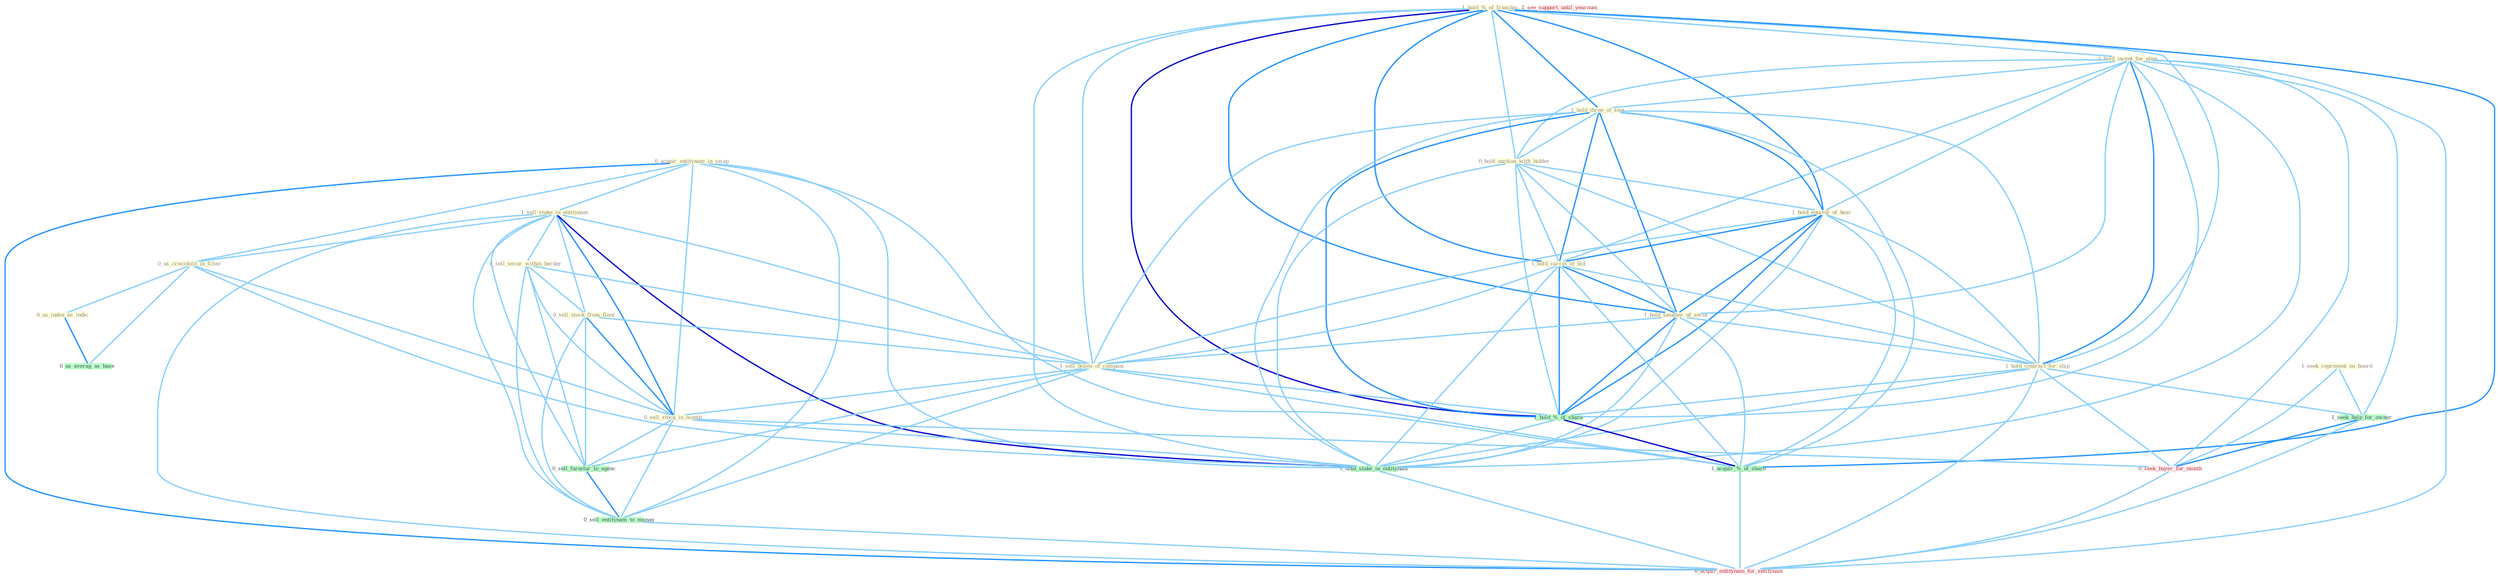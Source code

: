 Graph G{ 
    node
    [shape=polygon,style=filled,width=.5,height=.06,color="#BDFCC9",fixedsize=true,fontsize=4,
    fontcolor="#2f4f4f"];
    {node
    [color="#ffffe0", fontcolor="#8b7d6b"] "0_acquir_entitynam_in_swap " "1_hold_%_of_franchis " "1_hold_incent_for_abus " "1_hold_three_of_seat " "0_hold_auction_with_bidder " "1_hold_equival_of_hear " "1_hold_carrot_of_bid " "1_sell_stake_in_entitynam " "1_seek_represent_on_board " "0_us_crocidolit_in_filter " "1_hold_smatter_of_secur " "0_us_index_as_indic " "1_hold_contract_for_ship " "0_sell_secur_within_border " "0_sell_stock_from_floor " "1_sell_dozen_of_compani " "0_sell_stock_in_month "}
{node [color="#fff0f5", fontcolor="#b22222"] "0_seek_buyer_for_month " "1_see_support_until_yearnum " "0_acquir_entitynam_for_entitynam "}
edge [color="#B0E2FF"];

	"0_acquir_entitynam_in_swap " -- "1_sell_stake_in_entitynam " [w="1", color="#87cefa" ];
	"0_acquir_entitynam_in_swap " -- "0_us_crocidolit_in_filter " [w="1", color="#87cefa" ];
	"0_acquir_entitynam_in_swap " -- "0_sell_stock_in_month " [w="1", color="#87cefa" ];
	"0_acquir_entitynam_in_swap " -- "1_hold_stake_in_entitynam " [w="1", color="#87cefa" ];
	"0_acquir_entitynam_in_swap " -- "1_acquir_%_of_share " [w="1", color="#87cefa" ];
	"0_acquir_entitynam_in_swap " -- "0_sell_entitynam_to_manag " [w="1", color="#87cefa" ];
	"0_acquir_entitynam_in_swap " -- "0_acquir_entitynam_for_entitynam " [w="2", color="#1e90ff" , len=0.8];
	"1_hold_%_of_franchis " -- "1_hold_incent_for_abus " [w="1", color="#87cefa" ];
	"1_hold_%_of_franchis " -- "1_hold_three_of_seat " [w="2", color="#1e90ff" , len=0.8];
	"1_hold_%_of_franchis " -- "0_hold_auction_with_bidder " [w="1", color="#87cefa" ];
	"1_hold_%_of_franchis " -- "1_hold_equival_of_hear " [w="2", color="#1e90ff" , len=0.8];
	"1_hold_%_of_franchis " -- "1_hold_carrot_of_bid " [w="2", color="#1e90ff" , len=0.8];
	"1_hold_%_of_franchis " -- "1_hold_smatter_of_secur " [w="2", color="#1e90ff" , len=0.8];
	"1_hold_%_of_franchis " -- "1_hold_contract_for_ship " [w="1", color="#87cefa" ];
	"1_hold_%_of_franchis " -- "1_sell_dozen_of_compani " [w="1", color="#87cefa" ];
	"1_hold_%_of_franchis " -- "1_hold_%_of_share " [w="3", color="#0000cd" , len=0.6];
	"1_hold_%_of_franchis " -- "1_hold_stake_in_entitynam " [w="1", color="#87cefa" ];
	"1_hold_%_of_franchis " -- "1_acquir_%_of_share " [w="2", color="#1e90ff" , len=0.8];
	"1_hold_incent_for_abus " -- "1_hold_three_of_seat " [w="1", color="#87cefa" ];
	"1_hold_incent_for_abus " -- "0_hold_auction_with_bidder " [w="1", color="#87cefa" ];
	"1_hold_incent_for_abus " -- "1_hold_equival_of_hear " [w="1", color="#87cefa" ];
	"1_hold_incent_for_abus " -- "1_hold_carrot_of_bid " [w="1", color="#87cefa" ];
	"1_hold_incent_for_abus " -- "1_hold_smatter_of_secur " [w="1", color="#87cefa" ];
	"1_hold_incent_for_abus " -- "1_hold_contract_for_ship " [w="2", color="#1e90ff" , len=0.8];
	"1_hold_incent_for_abus " -- "1_hold_%_of_share " [w="1", color="#87cefa" ];
	"1_hold_incent_for_abus " -- "1_hold_stake_in_entitynam " [w="1", color="#87cefa" ];
	"1_hold_incent_for_abus " -- "1_seek_help_for_owner " [w="1", color="#87cefa" ];
	"1_hold_incent_for_abus " -- "0_seek_buyer_for_month " [w="1", color="#87cefa" ];
	"1_hold_incent_for_abus " -- "0_acquir_entitynam_for_entitynam " [w="1", color="#87cefa" ];
	"1_hold_three_of_seat " -- "0_hold_auction_with_bidder " [w="1", color="#87cefa" ];
	"1_hold_three_of_seat " -- "1_hold_equival_of_hear " [w="2", color="#1e90ff" , len=0.8];
	"1_hold_three_of_seat " -- "1_hold_carrot_of_bid " [w="2", color="#1e90ff" , len=0.8];
	"1_hold_three_of_seat " -- "1_hold_smatter_of_secur " [w="2", color="#1e90ff" , len=0.8];
	"1_hold_three_of_seat " -- "1_hold_contract_for_ship " [w="1", color="#87cefa" ];
	"1_hold_three_of_seat " -- "1_sell_dozen_of_compani " [w="1", color="#87cefa" ];
	"1_hold_three_of_seat " -- "1_hold_%_of_share " [w="2", color="#1e90ff" , len=0.8];
	"1_hold_three_of_seat " -- "1_hold_stake_in_entitynam " [w="1", color="#87cefa" ];
	"1_hold_three_of_seat " -- "1_acquir_%_of_share " [w="1", color="#87cefa" ];
	"0_hold_auction_with_bidder " -- "1_hold_equival_of_hear " [w="1", color="#87cefa" ];
	"0_hold_auction_with_bidder " -- "1_hold_carrot_of_bid " [w="1", color="#87cefa" ];
	"0_hold_auction_with_bidder " -- "1_hold_smatter_of_secur " [w="1", color="#87cefa" ];
	"0_hold_auction_with_bidder " -- "1_hold_contract_for_ship " [w="1", color="#87cefa" ];
	"0_hold_auction_with_bidder " -- "1_hold_%_of_share " [w="1", color="#87cefa" ];
	"0_hold_auction_with_bidder " -- "1_hold_stake_in_entitynam " [w="1", color="#87cefa" ];
	"1_hold_equival_of_hear " -- "1_hold_carrot_of_bid " [w="2", color="#1e90ff" , len=0.8];
	"1_hold_equival_of_hear " -- "1_hold_smatter_of_secur " [w="2", color="#1e90ff" , len=0.8];
	"1_hold_equival_of_hear " -- "1_hold_contract_for_ship " [w="1", color="#87cefa" ];
	"1_hold_equival_of_hear " -- "1_sell_dozen_of_compani " [w="1", color="#87cefa" ];
	"1_hold_equival_of_hear " -- "1_hold_%_of_share " [w="2", color="#1e90ff" , len=0.8];
	"1_hold_equival_of_hear " -- "1_hold_stake_in_entitynam " [w="1", color="#87cefa" ];
	"1_hold_equival_of_hear " -- "1_acquir_%_of_share " [w="1", color="#87cefa" ];
	"1_hold_carrot_of_bid " -- "1_hold_smatter_of_secur " [w="2", color="#1e90ff" , len=0.8];
	"1_hold_carrot_of_bid " -- "1_hold_contract_for_ship " [w="1", color="#87cefa" ];
	"1_hold_carrot_of_bid " -- "1_sell_dozen_of_compani " [w="1", color="#87cefa" ];
	"1_hold_carrot_of_bid " -- "1_hold_%_of_share " [w="2", color="#1e90ff" , len=0.8];
	"1_hold_carrot_of_bid " -- "1_hold_stake_in_entitynam " [w="1", color="#87cefa" ];
	"1_hold_carrot_of_bid " -- "1_acquir_%_of_share " [w="1", color="#87cefa" ];
	"1_sell_stake_in_entitynam " -- "0_us_crocidolit_in_filter " [w="1", color="#87cefa" ];
	"1_sell_stake_in_entitynam " -- "0_sell_secur_within_border " [w="1", color="#87cefa" ];
	"1_sell_stake_in_entitynam " -- "0_sell_stock_from_floor " [w="1", color="#87cefa" ];
	"1_sell_stake_in_entitynam " -- "1_sell_dozen_of_compani " [w="1", color="#87cefa" ];
	"1_sell_stake_in_entitynam " -- "0_sell_stock_in_month " [w="2", color="#1e90ff" , len=0.8];
	"1_sell_stake_in_entitynam " -- "1_hold_stake_in_entitynam " [w="3", color="#0000cd" , len=0.6];
	"1_sell_stake_in_entitynam " -- "0_sell_furnitur_to_agenc " [w="1", color="#87cefa" ];
	"1_sell_stake_in_entitynam " -- "0_sell_entitynam_to_manag " [w="1", color="#87cefa" ];
	"1_sell_stake_in_entitynam " -- "0_acquir_entitynam_for_entitynam " [w="1", color="#87cefa" ];
	"1_seek_represent_on_board " -- "1_seek_help_for_owner " [w="1", color="#87cefa" ];
	"1_seek_represent_on_board " -- "0_seek_buyer_for_month " [w="1", color="#87cefa" ];
	"0_us_crocidolit_in_filter " -- "0_us_index_as_indic " [w="1", color="#87cefa" ];
	"0_us_crocidolit_in_filter " -- "0_sell_stock_in_month " [w="1", color="#87cefa" ];
	"0_us_crocidolit_in_filter " -- "1_hold_stake_in_entitynam " [w="1", color="#87cefa" ];
	"0_us_crocidolit_in_filter " -- "0_us_averag_as_base " [w="1", color="#87cefa" ];
	"1_hold_smatter_of_secur " -- "1_hold_contract_for_ship " [w="1", color="#87cefa" ];
	"1_hold_smatter_of_secur " -- "1_sell_dozen_of_compani " [w="1", color="#87cefa" ];
	"1_hold_smatter_of_secur " -- "1_hold_%_of_share " [w="2", color="#1e90ff" , len=0.8];
	"1_hold_smatter_of_secur " -- "1_hold_stake_in_entitynam " [w="1", color="#87cefa" ];
	"1_hold_smatter_of_secur " -- "1_acquir_%_of_share " [w="1", color="#87cefa" ];
	"0_us_index_as_indic " -- "0_us_averag_as_base " [w="2", color="#1e90ff" , len=0.8];
	"1_hold_contract_for_ship " -- "1_hold_%_of_share " [w="1", color="#87cefa" ];
	"1_hold_contract_for_ship " -- "1_hold_stake_in_entitynam " [w="1", color="#87cefa" ];
	"1_hold_contract_for_ship " -- "1_seek_help_for_owner " [w="1", color="#87cefa" ];
	"1_hold_contract_for_ship " -- "0_seek_buyer_for_month " [w="1", color="#87cefa" ];
	"1_hold_contract_for_ship " -- "0_acquir_entitynam_for_entitynam " [w="1", color="#87cefa" ];
	"0_sell_secur_within_border " -- "0_sell_stock_from_floor " [w="1", color="#87cefa" ];
	"0_sell_secur_within_border " -- "1_sell_dozen_of_compani " [w="1", color="#87cefa" ];
	"0_sell_secur_within_border " -- "0_sell_stock_in_month " [w="1", color="#87cefa" ];
	"0_sell_secur_within_border " -- "0_sell_furnitur_to_agenc " [w="1", color="#87cefa" ];
	"0_sell_secur_within_border " -- "0_sell_entitynam_to_manag " [w="1", color="#87cefa" ];
	"0_sell_stock_from_floor " -- "1_sell_dozen_of_compani " [w="1", color="#87cefa" ];
	"0_sell_stock_from_floor " -- "0_sell_stock_in_month " [w="2", color="#1e90ff" , len=0.8];
	"0_sell_stock_from_floor " -- "0_sell_furnitur_to_agenc " [w="1", color="#87cefa" ];
	"0_sell_stock_from_floor " -- "0_sell_entitynam_to_manag " [w="1", color="#87cefa" ];
	"1_sell_dozen_of_compani " -- "0_sell_stock_in_month " [w="1", color="#87cefa" ];
	"1_sell_dozen_of_compani " -- "1_hold_%_of_share " [w="1", color="#87cefa" ];
	"1_sell_dozen_of_compani " -- "1_acquir_%_of_share " [w="1", color="#87cefa" ];
	"1_sell_dozen_of_compani " -- "0_sell_furnitur_to_agenc " [w="1", color="#87cefa" ];
	"1_sell_dozen_of_compani " -- "0_sell_entitynam_to_manag " [w="1", color="#87cefa" ];
	"0_sell_stock_in_month " -- "1_hold_stake_in_entitynam " [w="1", color="#87cefa" ];
	"0_sell_stock_in_month " -- "0_seek_buyer_for_month " [w="1", color="#87cefa" ];
	"0_sell_stock_in_month " -- "0_sell_furnitur_to_agenc " [w="1", color="#87cefa" ];
	"0_sell_stock_in_month " -- "0_sell_entitynam_to_manag " [w="1", color="#87cefa" ];
	"1_hold_%_of_share " -- "1_hold_stake_in_entitynam " [w="1", color="#87cefa" ];
	"1_hold_%_of_share " -- "1_acquir_%_of_share " [w="3", color="#0000cd" , len=0.6];
	"1_hold_stake_in_entitynam " -- "0_acquir_entitynam_for_entitynam " [w="1", color="#87cefa" ];
	"1_seek_help_for_owner " -- "0_seek_buyer_for_month " [w="2", color="#1e90ff" , len=0.8];
	"1_seek_help_for_owner " -- "0_acquir_entitynam_for_entitynam " [w="1", color="#87cefa" ];
	"0_seek_buyer_for_month " -- "0_acquir_entitynam_for_entitynam " [w="1", color="#87cefa" ];
	"1_acquir_%_of_share " -- "0_acquir_entitynam_for_entitynam " [w="1", color="#87cefa" ];
	"0_sell_furnitur_to_agenc " -- "0_sell_entitynam_to_manag " [w="2", color="#1e90ff" , len=0.8];
	"0_sell_entitynam_to_manag " -- "0_acquir_entitynam_for_entitynam " [w="1", color="#87cefa" ];
}